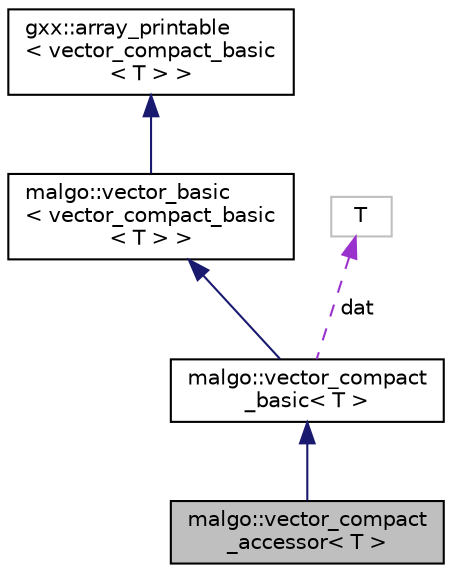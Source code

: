 digraph "malgo::vector_compact_accessor&lt; T &gt;"
{
  edge [fontname="Helvetica",fontsize="10",labelfontname="Helvetica",labelfontsize="10"];
  node [fontname="Helvetica",fontsize="10",shape=record];
  Node1 [label="malgo::vector_compact\l_accessor\< T \>",height=0.2,width=0.4,color="black", fillcolor="grey75", style="filled", fontcolor="black"];
  Node2 -> Node1 [dir="back",color="midnightblue",fontsize="10",style="solid",fontname="Helvetica"];
  Node2 [label="malgo::vector_compact\l_basic\< T \>",height=0.2,width=0.4,color="black", fillcolor="white", style="filled",URL="$classmalgo_1_1vector__compact__basic.html"];
  Node3 -> Node2 [dir="back",color="midnightblue",fontsize="10",style="solid",fontname="Helvetica"];
  Node3 [label="malgo::vector_basic\l\< vector_compact_basic\l\< T \> \>",height=0.2,width=0.4,color="black", fillcolor="white", style="filled",URL="$classmalgo_1_1vector__basic.html"];
  Node4 -> Node3 [dir="back",color="midnightblue",fontsize="10",style="solid",fontname="Helvetica"];
  Node4 [label="gxx::array_printable\l\< vector_compact_basic\l\< T \> \>",height=0.2,width=0.4,color="black", fillcolor="white", style="filled",URL="$classgxx_1_1array__printable.html"];
  Node5 -> Node2 [dir="back",color="darkorchid3",fontsize="10",style="dashed",label=" dat" ,fontname="Helvetica"];
  Node5 [label="T",height=0.2,width=0.4,color="grey75", fillcolor="white", style="filled"];
}
